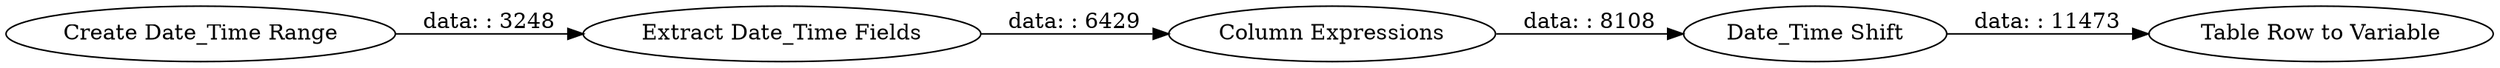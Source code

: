 digraph {
	"-8748798995608248841_235" [label="Table Row to Variable"]
	"-8748798995608248841_234" [label="Date_Time Shift"]
	"-8748798995608248841_231" [label="Column Expressions"]
	"-8748798995608248841_111" [label="Extract Date_Time Fields"]
	"-8748798995608248841_110" [label="Create Date_Time Range"]
	"-8748798995608248841_234" -> "-8748798995608248841_235" [label="data: : 11473"]
	"-8748798995608248841_110" -> "-8748798995608248841_111" [label="data: : 3248"]
	"-8748798995608248841_111" -> "-8748798995608248841_231" [label="data: : 6429"]
	"-8748798995608248841_231" -> "-8748798995608248841_234" [label="data: : 8108"]
	rankdir=LR
}
